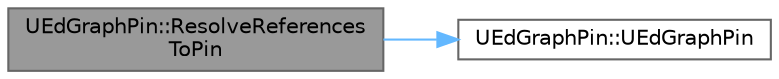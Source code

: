 digraph "UEdGraphPin::ResolveReferencesToPin"
{
 // INTERACTIVE_SVG=YES
 // LATEX_PDF_SIZE
  bgcolor="transparent";
  edge [fontname=Helvetica,fontsize=10,labelfontname=Helvetica,labelfontsize=10];
  node [fontname=Helvetica,fontsize=10,shape=box,height=0.2,width=0.4];
  rankdir="LR";
  Node1 [id="Node000001",label="UEdGraphPin::ResolveReferences\lToPin",height=0.2,width=0.4,color="gray40", fillcolor="grey60", style="filled", fontcolor="black",tooltip=" "];
  Node1 -> Node2 [id="edge1_Node000001_Node000002",color="steelblue1",style="solid",tooltip=" "];
  Node2 [id="Node000002",label="UEdGraphPin::UEdGraphPin",height=0.2,width=0.4,color="grey40", fillcolor="white", style="filled",URL="$de/d87/classUEdGraphPin.html#a3106b8d656253e54602191de7658da3c",tooltip="Private Constructor."];
}
